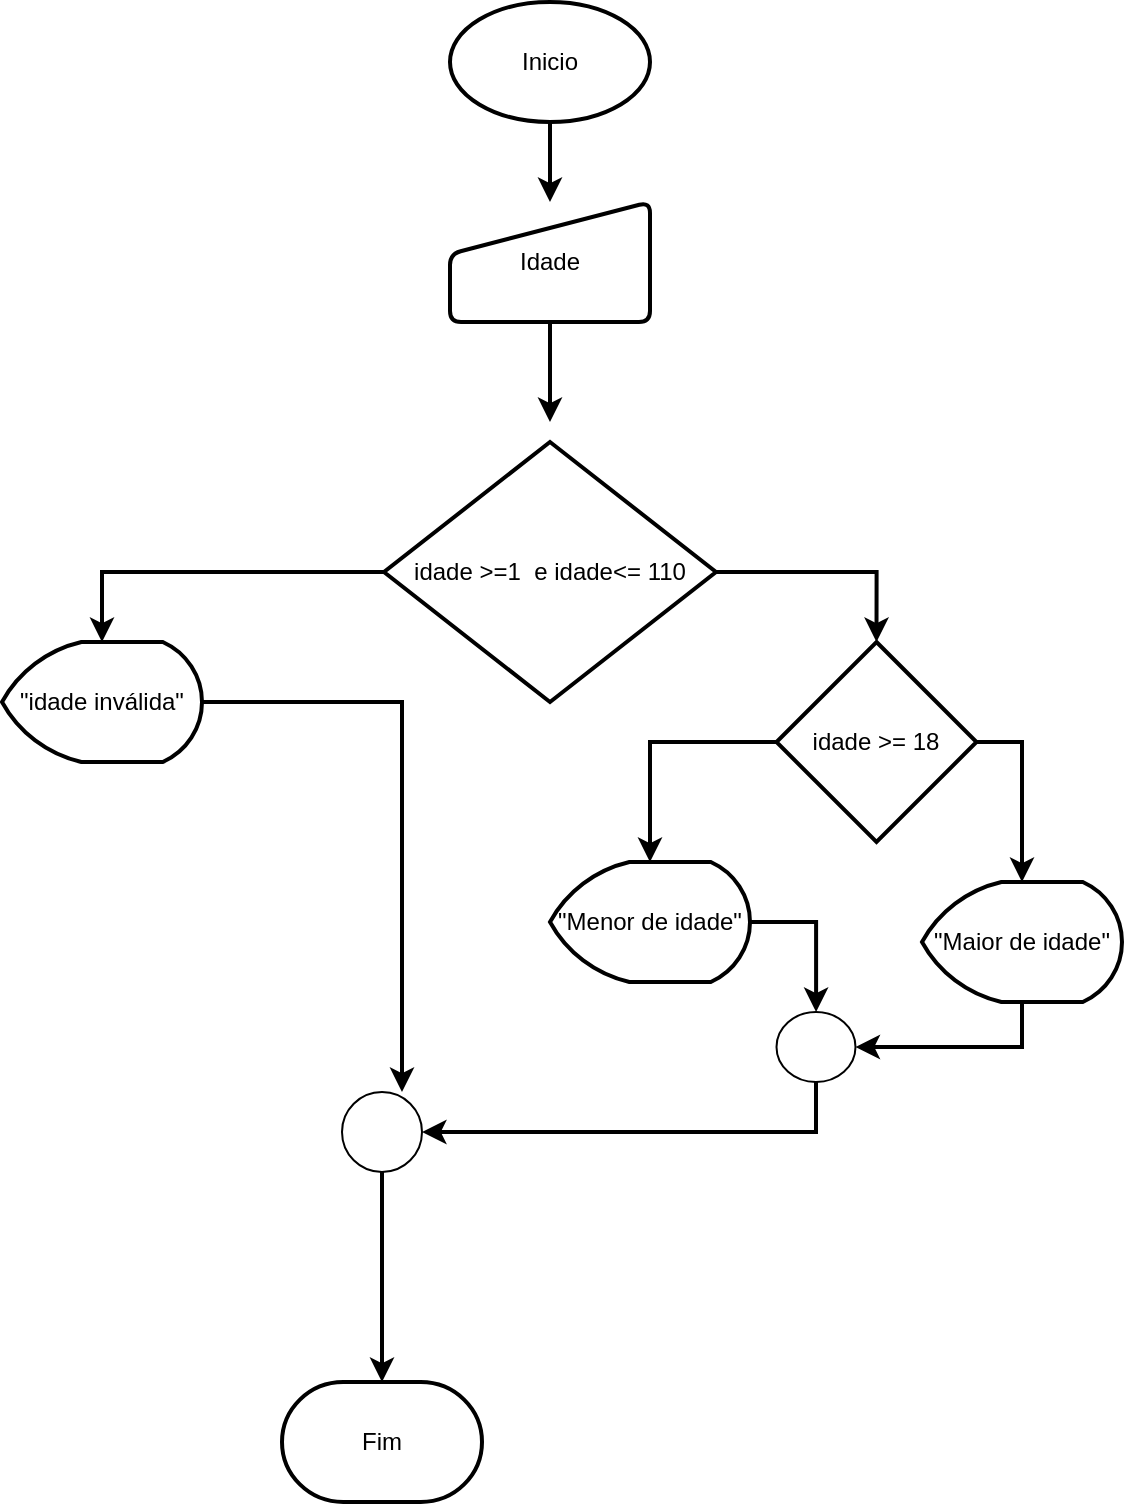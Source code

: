 <mxfile version="13.11.0" type="onedrive"><diagram id="MvhD_GJmLTZmfQAipRDm" name="Page-1"><mxGraphModel dx="868" dy="482" grid="1" gridSize="10" guides="1" tooltips="1" connect="1" arrows="1" fold="1" page="1" pageScale="1" pageWidth="827" pageHeight="1169" math="0" shadow="0"><root><mxCell id="0"/><mxCell id="1" parent="0"/><mxCell id="lwpIkMFkIfDLn9xhOBIW-13" style="edgeStyle=orthogonalEdgeStyle;rounded=0;orthogonalLoop=1;jettySize=auto;html=1;exitX=0.5;exitY=1;exitDx=0;exitDy=0;exitPerimeter=0;entryX=0.5;entryY=0;entryDx=0;entryDy=0;strokeWidth=2;" parent="1" source="lwpIkMFkIfDLn9xhOBIW-1" target="lwpIkMFkIfDLn9xhOBIW-2" edge="1"><mxGeometry relative="1" as="geometry"/></mxCell><mxCell id="lwpIkMFkIfDLn9xhOBIW-1" value="Inicio" style="strokeWidth=2;html=1;shape=mxgraph.flowchart.start_1;whiteSpace=wrap;" parent="1" vertex="1"><mxGeometry x="364" y="40" width="100" height="60" as="geometry"/></mxCell><mxCell id="lwpIkMFkIfDLn9xhOBIW-15" style="edgeStyle=orthogonalEdgeStyle;rounded=0;orthogonalLoop=1;jettySize=auto;html=1;exitX=0.5;exitY=1;exitDx=0;exitDy=0;strokeWidth=2;" parent="1" source="lwpIkMFkIfDLn9xhOBIW-2" edge="1"><mxGeometry relative="1" as="geometry"><mxPoint x="414" y="250" as="targetPoint"/></mxGeometry></mxCell><mxCell id="lwpIkMFkIfDLn9xhOBIW-2" value="Idade" style="html=1;strokeWidth=2;shape=manualInput;whiteSpace=wrap;rounded=1;size=26;arcSize=11;" parent="1" vertex="1"><mxGeometry x="364" y="140" width="100" height="60" as="geometry"/></mxCell><mxCell id="lwpIkMFkIfDLn9xhOBIW-16" style="edgeStyle=orthogonalEdgeStyle;rounded=0;orthogonalLoop=1;jettySize=auto;html=1;entryX=0.5;entryY=0;entryDx=0;entryDy=0;entryPerimeter=0;strokeWidth=2;" parent="1" source="lwpIkMFkIfDLn9xhOBIW-3" target="lwpIkMFkIfDLn9xhOBIW-4" edge="1"><mxGeometry relative="1" as="geometry"/></mxCell><mxCell id="lwpIkMFkIfDLn9xhOBIW-18" style="edgeStyle=orthogonalEdgeStyle;rounded=0;orthogonalLoop=1;jettySize=auto;html=1;exitX=1;exitY=0.5;exitDx=0;exitDy=0;exitPerimeter=0;entryX=0.5;entryY=0;entryDx=0;entryDy=0;entryPerimeter=0;strokeWidth=2;" parent="1" source="lwpIkMFkIfDLn9xhOBIW-3" target="lwpIkMFkIfDLn9xhOBIW-5" edge="1"><mxGeometry relative="1" as="geometry"/></mxCell><mxCell id="lwpIkMFkIfDLn9xhOBIW-3" value="idade &amp;gt;=1&amp;nbsp; e idade&amp;lt;= 110" style="strokeWidth=2;html=1;shape=mxgraph.flowchart.decision;whiteSpace=wrap;" parent="1" vertex="1"><mxGeometry x="331" y="260" width="166" height="130" as="geometry"/></mxCell><mxCell id="lwpIkMFkIfDLn9xhOBIW-24" style="edgeStyle=orthogonalEdgeStyle;rounded=0;orthogonalLoop=1;jettySize=auto;html=1;entryX=0.75;entryY=0;entryDx=0;entryDy=0;entryPerimeter=0;strokeWidth=2;" parent="1" source="lwpIkMFkIfDLn9xhOBIW-4" target="lwpIkMFkIfDLn9xhOBIW-11" edge="1"><mxGeometry relative="1" as="geometry"/></mxCell><mxCell id="lwpIkMFkIfDLn9xhOBIW-4" value="&quot;idade inválida&quot;" style="strokeWidth=2;html=1;shape=mxgraph.flowchart.display;whiteSpace=wrap;" parent="1" vertex="1"><mxGeometry x="140" y="360" width="100" height="60" as="geometry"/></mxCell><mxCell id="lwpIkMFkIfDLn9xhOBIW-19" style="edgeStyle=orthogonalEdgeStyle;rounded=0;orthogonalLoop=1;jettySize=auto;html=1;exitX=1;exitY=0.5;exitDx=0;exitDy=0;exitPerimeter=0;strokeWidth=2;" parent="1" source="lwpIkMFkIfDLn9xhOBIW-5" target="lwpIkMFkIfDLn9xhOBIW-6" edge="1"><mxGeometry relative="1" as="geometry"/></mxCell><mxCell id="lwpIkMFkIfDLn9xhOBIW-20" style="edgeStyle=orthogonalEdgeStyle;rounded=0;orthogonalLoop=1;jettySize=auto;html=1;entryX=0.5;entryY=0;entryDx=0;entryDy=0;entryPerimeter=0;strokeWidth=2;" parent="1" source="lwpIkMFkIfDLn9xhOBIW-5" target="lwpIkMFkIfDLn9xhOBIW-7" edge="1"><mxGeometry relative="1" as="geometry"/></mxCell><mxCell id="lwpIkMFkIfDLn9xhOBIW-5" value="idade &amp;gt;= 18" style="strokeWidth=2;html=1;shape=mxgraph.flowchart.decision;whiteSpace=wrap;" parent="1" vertex="1"><mxGeometry x="527.25" y="360" width="100" height="100" as="geometry"/></mxCell><mxCell id="lwpIkMFkIfDLn9xhOBIW-21" style="edgeStyle=orthogonalEdgeStyle;rounded=0;orthogonalLoop=1;jettySize=auto;html=1;exitX=0.5;exitY=1;exitDx=0;exitDy=0;exitPerimeter=0;entryX=1;entryY=0.5;entryDx=0;entryDy=0;entryPerimeter=0;strokeWidth=2;" parent="1" source="lwpIkMFkIfDLn9xhOBIW-6" target="lwpIkMFkIfDLn9xhOBIW-8" edge="1"><mxGeometry relative="1" as="geometry"/></mxCell><mxCell id="lwpIkMFkIfDLn9xhOBIW-6" value="&quot;Maior de idade&quot;" style="strokeWidth=2;html=1;shape=mxgraph.flowchart.display;whiteSpace=wrap;" parent="1" vertex="1"><mxGeometry x="600" y="480" width="100" height="60" as="geometry"/></mxCell><mxCell id="lwpIkMFkIfDLn9xhOBIW-28" style="edgeStyle=orthogonalEdgeStyle;rounded=0;orthogonalLoop=1;jettySize=auto;html=1;strokeWidth=2;" parent="1" source="lwpIkMFkIfDLn9xhOBIW-7" target="lwpIkMFkIfDLn9xhOBIW-8" edge="1"><mxGeometry relative="1" as="geometry"/></mxCell><mxCell id="lwpIkMFkIfDLn9xhOBIW-7" value="&quot;Menor de idade&quot;" style="strokeWidth=2;html=1;shape=mxgraph.flowchart.display;whiteSpace=wrap;" parent="1" vertex="1"><mxGeometry x="414" y="470" width="100" height="60" as="geometry"/></mxCell><mxCell id="lwpIkMFkIfDLn9xhOBIW-25" style="edgeStyle=orthogonalEdgeStyle;rounded=0;orthogonalLoop=1;jettySize=auto;html=1;exitX=0.5;exitY=1;exitDx=0;exitDy=0;exitPerimeter=0;entryX=1;entryY=0.5;entryDx=0;entryDy=0;entryPerimeter=0;strokeWidth=2;" parent="1" source="lwpIkMFkIfDLn9xhOBIW-8" target="lwpIkMFkIfDLn9xhOBIW-11" edge="1"><mxGeometry relative="1" as="geometry"/></mxCell><mxCell id="lwpIkMFkIfDLn9xhOBIW-8" value="" style="verticalLabelPosition=bottom;verticalAlign=top;html=1;shape=mxgraph.flowchart.on-page_reference;" parent="1" vertex="1"><mxGeometry x="527.25" y="545" width="39.5" height="35" as="geometry"/></mxCell><mxCell id="lwpIkMFkIfDLn9xhOBIW-27" style="edgeStyle=orthogonalEdgeStyle;rounded=0;orthogonalLoop=1;jettySize=auto;html=1;entryX=0.5;entryY=0;entryDx=0;entryDy=0;entryPerimeter=0;strokeWidth=2;" parent="1" source="lwpIkMFkIfDLn9xhOBIW-11" target="lwpIkMFkIfDLn9xhOBIW-26" edge="1"><mxGeometry relative="1" as="geometry"/></mxCell><mxCell id="lwpIkMFkIfDLn9xhOBIW-11" value="" style="verticalLabelPosition=bottom;verticalAlign=top;html=1;shape=mxgraph.flowchart.on-page_reference;" parent="1" vertex="1"><mxGeometry x="310" y="585" width="40" height="40" as="geometry"/></mxCell><mxCell id="lwpIkMFkIfDLn9xhOBIW-26" value="Fim&lt;br&gt;" style="strokeWidth=2;html=1;shape=mxgraph.flowchart.terminator;whiteSpace=wrap;" parent="1" vertex="1"><mxGeometry x="280" y="730" width="100" height="60" as="geometry"/></mxCell></root></mxGraphModel></diagram></mxfile>